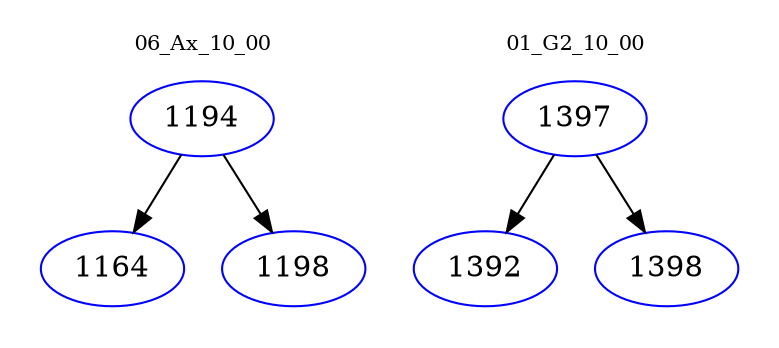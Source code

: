 digraph{
subgraph cluster_0 {
color = white
label = "06_Ax_10_00";
fontsize=10;
T0_1194 [label="1194", color="blue"]
T0_1194 -> T0_1164 [color="black"]
T0_1164 [label="1164", color="blue"]
T0_1194 -> T0_1198 [color="black"]
T0_1198 [label="1198", color="blue"]
}
subgraph cluster_1 {
color = white
label = "01_G2_10_00";
fontsize=10;
T1_1397 [label="1397", color="blue"]
T1_1397 -> T1_1392 [color="black"]
T1_1392 [label="1392", color="blue"]
T1_1397 -> T1_1398 [color="black"]
T1_1398 [label="1398", color="blue"]
}
}
